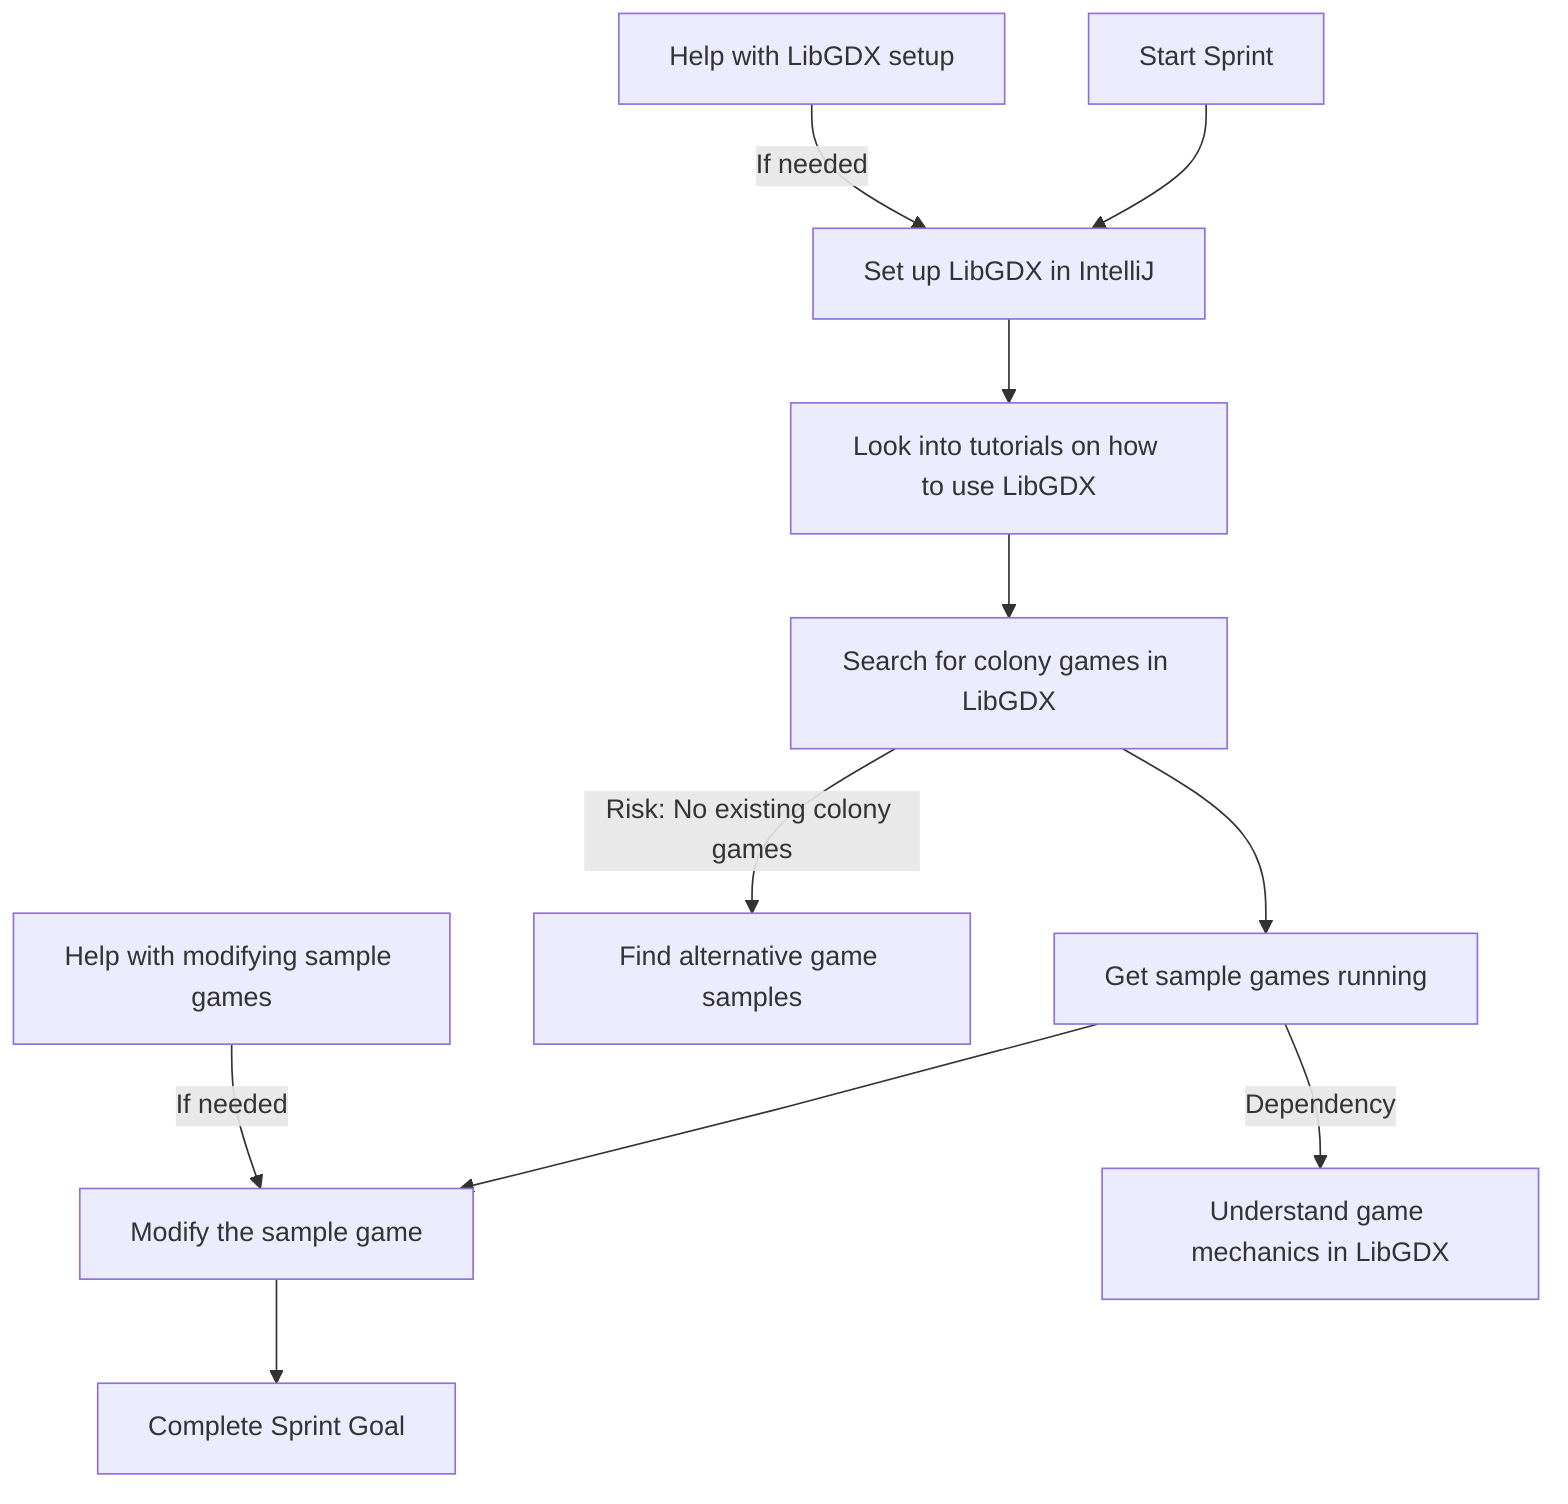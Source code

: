 graph TD;
    A[Start Sprint] --> B[Set up LibGDX in IntelliJ];
    B --> C[Look into tutorials on how to use LibGDX];
    C --> D[Search for colony games in LibGDX];
    D --> E[Get sample games running];
    E --> F[Modify the sample game];

    %% Dependencies and Risks
    D -->|Risk: No existing colony games| G[Find alternative game samples];
    E -->|Dependency| H[Understand game mechanics in LibGDX];

    %% Team Collaboration
    I[Help with LibGDX setup] -->|If needed| B;
    J[Help with modifying sample games] -->|If needed| F;

    %% Sprint Completion
    F --> K[Complete Sprint Goal];